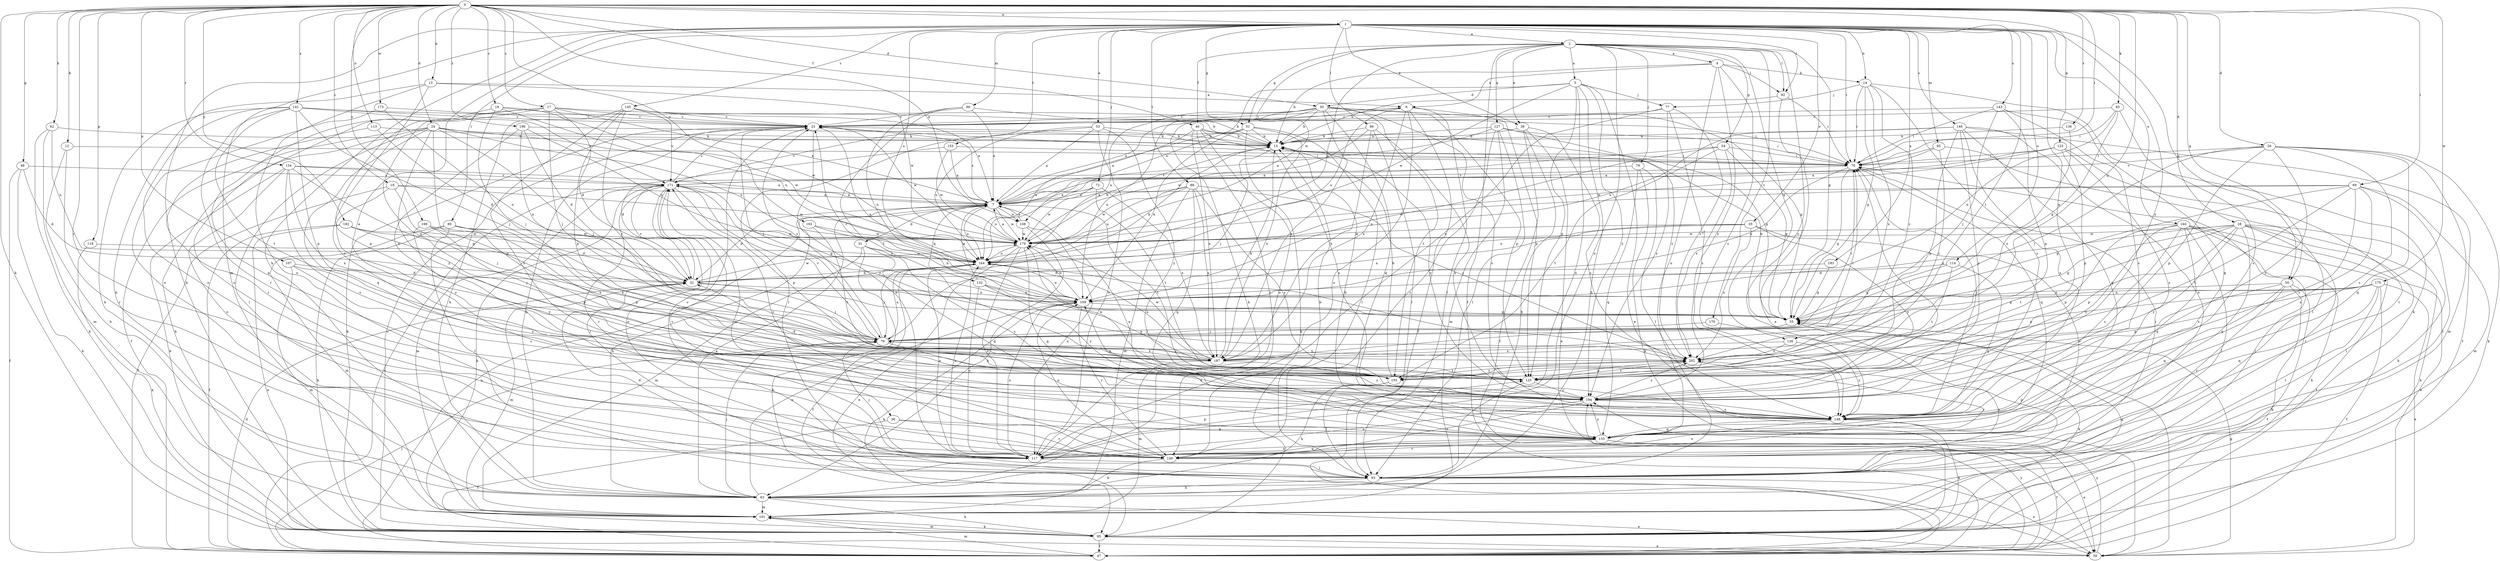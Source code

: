 strict digraph  {
0;
1;
2;
4;
5;
6;
7;
12;
13;
14;
15;
17;
18;
19;
23;
24;
26;
28;
30;
31;
32;
33;
35;
36;
38;
39;
46;
47;
48;
50;
51;
54;
55;
62;
63;
69;
70;
72;
76;
77;
78;
83;
85;
86;
88;
89;
92;
93;
95;
96;
101;
107;
108;
109;
113;
114;
117;
118;
123;
125;
126;
127;
132;
133;
134;
136;
140;
141;
143;
145;
146;
148;
153;
155;
160;
164;
170;
171;
173;
175;
179;
183;
187;
192;
193;
194;
196;
199;
202;
0 -> 1  [label=a];
0 -> 12  [label=b];
0 -> 13  [label=b];
0 -> 17  [label=c];
0 -> 18  [label=c];
0 -> 19  [label=c];
0 -> 24  [label=d];
0 -> 26  [label=d];
0 -> 28  [label=d];
0 -> 30  [label=d];
0 -> 46  [label=f];
0 -> 48  [label=g];
0 -> 50  [label=g];
0 -> 62  [label=h];
0 -> 69  [label=i];
0 -> 70  [label=i];
0 -> 83  [label=k];
0 -> 85  [label=k];
0 -> 107  [label=n];
0 -> 108  [label=n];
0 -> 113  [label=o];
0 -> 118  [label=p];
0 -> 123  [label=p];
0 -> 126  [label=q];
0 -> 134  [label=r];
0 -> 136  [label=r];
0 -> 140  [label=r];
0 -> 141  [label=s];
0 -> 173  [label=w];
0 -> 175  [label=w];
0 -> 192  [label=y];
0 -> 193  [label=y];
0 -> 196  [label=z];
0 -> 199  [label=z];
1 -> 2  [label=a];
1 -> 14  [label=b];
1 -> 33  [label=e];
1 -> 35  [label=e];
1 -> 36  [label=e];
1 -> 38  [label=e];
1 -> 50  [label=g];
1 -> 51  [label=g];
1 -> 63  [label=h];
1 -> 70  [label=i];
1 -> 72  [label=j];
1 -> 85  [label=k];
1 -> 86  [label=l];
1 -> 88  [label=l];
1 -> 89  [label=l];
1 -> 92  [label=l];
1 -> 95  [label=m];
1 -> 96  [label=m];
1 -> 101  [label=m];
1 -> 114  [label=o];
1 -> 125  [label=p];
1 -> 143  [label=s];
1 -> 145  [label=s];
1 -> 146  [label=s];
1 -> 153  [label=t];
1 -> 155  [label=t];
1 -> 160  [label=u];
1 -> 164  [label=u];
1 -> 183  [label=x];
1 -> 194  [label=y];
2 -> 4  [label=a];
2 -> 5  [label=a];
2 -> 38  [label=e];
2 -> 46  [label=f];
2 -> 47  [label=f];
2 -> 51  [label=g];
2 -> 54  [label=g];
2 -> 55  [label=g];
2 -> 76  [label=j];
2 -> 92  [label=l];
2 -> 117  [label=o];
2 -> 126  [label=q];
2 -> 127  [label=q];
2 -> 148  [label=s];
2 -> 164  [label=u];
2 -> 170  [label=v];
2 -> 179  [label=w];
4 -> 6  [label=a];
4 -> 14  [label=b];
4 -> 15  [label=b];
4 -> 92  [label=l];
4 -> 117  [label=o];
4 -> 148  [label=s];
4 -> 194  [label=y];
5 -> 30  [label=d];
5 -> 39  [label=e];
5 -> 63  [label=h];
5 -> 77  [label=j];
5 -> 108  [label=n];
5 -> 117  [label=o];
5 -> 125  [label=p];
5 -> 179  [label=w];
5 -> 194  [label=y];
6 -> 23  [label=c];
6 -> 47  [label=f];
6 -> 93  [label=l];
6 -> 117  [label=o];
6 -> 125  [label=p];
6 -> 164  [label=u];
6 -> 187  [label=x];
7 -> 6  [label=a];
7 -> 23  [label=c];
7 -> 31  [label=d];
7 -> 32  [label=d];
7 -> 63  [label=h];
7 -> 108  [label=n];
7 -> 132  [label=q];
7 -> 155  [label=t];
7 -> 164  [label=u];
7 -> 179  [label=w];
12 -> 63  [label=h];
12 -> 70  [label=i];
12 -> 140  [label=r];
13 -> 6  [label=a];
13 -> 63  [label=h];
13 -> 117  [label=o];
13 -> 148  [label=s];
13 -> 179  [label=w];
14 -> 55  [label=g];
14 -> 70  [label=i];
14 -> 77  [label=j];
14 -> 85  [label=k];
14 -> 148  [label=s];
14 -> 187  [label=x];
14 -> 202  [label=z];
15 -> 70  [label=i];
15 -> 78  [label=j];
15 -> 194  [label=y];
17 -> 7  [label=a];
17 -> 23  [label=c];
17 -> 32  [label=d];
17 -> 70  [label=i];
17 -> 78  [label=j];
17 -> 117  [label=o];
17 -> 125  [label=p];
17 -> 187  [label=x];
18 -> 23  [label=c];
18 -> 78  [label=j];
18 -> 133  [label=q];
18 -> 164  [label=u];
18 -> 179  [label=w];
19 -> 7  [label=a];
19 -> 47  [label=f];
19 -> 78  [label=j];
19 -> 179  [label=w];
19 -> 194  [label=y];
23 -> 15  [label=b];
23 -> 63  [label=h];
23 -> 78  [label=j];
23 -> 85  [label=k];
23 -> 109  [label=n];
23 -> 117  [label=o];
23 -> 179  [label=w];
24 -> 15  [label=b];
24 -> 47  [label=f];
24 -> 78  [label=j];
24 -> 85  [label=k];
24 -> 93  [label=l];
24 -> 125  [label=p];
24 -> 133  [label=q];
24 -> 164  [label=u];
24 -> 179  [label=w];
24 -> 194  [label=y];
26 -> 70  [label=i];
26 -> 78  [label=j];
26 -> 85  [label=k];
26 -> 101  [label=m];
26 -> 125  [label=p];
26 -> 133  [label=q];
26 -> 148  [label=s];
26 -> 171  [label=v];
26 -> 194  [label=y];
28 -> 55  [label=g];
28 -> 63  [label=h];
28 -> 85  [label=k];
28 -> 93  [label=l];
28 -> 109  [label=n];
28 -> 125  [label=p];
28 -> 133  [label=q];
28 -> 140  [label=r];
28 -> 155  [label=t];
28 -> 179  [label=w];
28 -> 194  [label=y];
30 -> 15  [label=b];
30 -> 23  [label=c];
30 -> 55  [label=g];
30 -> 63  [label=h];
30 -> 109  [label=n];
30 -> 125  [label=p];
30 -> 133  [label=q];
30 -> 148  [label=s];
30 -> 155  [label=t];
30 -> 164  [label=u];
30 -> 187  [label=x];
31 -> 85  [label=k];
31 -> 101  [label=m];
31 -> 133  [label=q];
31 -> 148  [label=s];
31 -> 164  [label=u];
32 -> 15  [label=b];
32 -> 78  [label=j];
32 -> 101  [label=m];
32 -> 109  [label=n];
32 -> 171  [label=v];
32 -> 179  [label=w];
33 -> 7  [label=a];
33 -> 15  [label=b];
33 -> 93  [label=l];
33 -> 117  [label=o];
33 -> 164  [label=u];
33 -> 194  [label=y];
35 -> 109  [label=n];
35 -> 117  [label=o];
35 -> 164  [label=u];
35 -> 179  [label=w];
35 -> 194  [label=y];
35 -> 202  [label=z];
36 -> 47  [label=f];
36 -> 133  [label=q];
36 -> 140  [label=r];
38 -> 15  [label=b];
38 -> 39  [label=e];
38 -> 47  [label=f];
38 -> 63  [label=h];
38 -> 148  [label=s];
39 -> 55  [label=g];
39 -> 194  [label=y];
46 -> 15  [label=b];
46 -> 55  [label=g];
46 -> 117  [label=o];
46 -> 140  [label=r];
46 -> 148  [label=s];
46 -> 164  [label=u];
46 -> 187  [label=x];
47 -> 7  [label=a];
47 -> 32  [label=d];
47 -> 78  [label=j];
47 -> 101  [label=m];
47 -> 171  [label=v];
47 -> 194  [label=y];
48 -> 32  [label=d];
48 -> 47  [label=f];
48 -> 85  [label=k];
48 -> 171  [label=v];
50 -> 47  [label=f];
50 -> 85  [label=k];
50 -> 109  [label=n];
50 -> 125  [label=p];
50 -> 133  [label=q];
50 -> 140  [label=r];
51 -> 7  [label=a];
51 -> 15  [label=b];
51 -> 85  [label=k];
51 -> 93  [label=l];
51 -> 109  [label=n];
51 -> 171  [label=v];
51 -> 187  [label=x];
54 -> 7  [label=a];
54 -> 55  [label=g];
54 -> 70  [label=i];
54 -> 109  [label=n];
54 -> 155  [label=t];
54 -> 202  [label=z];
55 -> 15  [label=b];
55 -> 23  [label=c];
55 -> 78  [label=j];
62 -> 15  [label=b];
62 -> 85  [label=k];
62 -> 101  [label=m];
62 -> 164  [label=u];
63 -> 7  [label=a];
63 -> 39  [label=e];
63 -> 78  [label=j];
63 -> 85  [label=k];
63 -> 101  [label=m];
63 -> 109  [label=n];
69 -> 7  [label=a];
69 -> 55  [label=g];
69 -> 93  [label=l];
69 -> 101  [label=m];
69 -> 148  [label=s];
69 -> 155  [label=t];
69 -> 179  [label=w];
69 -> 194  [label=y];
70 -> 23  [label=c];
70 -> 55  [label=g];
70 -> 109  [label=n];
70 -> 133  [label=q];
70 -> 171  [label=v];
72 -> 7  [label=a];
72 -> 155  [label=t];
72 -> 164  [label=u];
72 -> 179  [label=w];
72 -> 187  [label=x];
76 -> 85  [label=k];
76 -> 93  [label=l];
76 -> 133  [label=q];
76 -> 171  [label=v];
77 -> 23  [label=c];
77 -> 148  [label=s];
77 -> 187  [label=x];
77 -> 194  [label=y];
77 -> 202  [label=z];
78 -> 23  [label=c];
78 -> 70  [label=i];
78 -> 148  [label=s];
78 -> 164  [label=u];
78 -> 171  [label=v];
78 -> 187  [label=x];
78 -> 202  [label=z];
83 -> 23  [label=c];
83 -> 55  [label=g];
83 -> 70  [label=i];
83 -> 109  [label=n];
83 -> 148  [label=s];
85 -> 23  [label=c];
85 -> 39  [label=e];
85 -> 47  [label=f];
85 -> 70  [label=i];
85 -> 101  [label=m];
86 -> 15  [label=b];
86 -> 93  [label=l];
86 -> 148  [label=s];
86 -> 179  [label=w];
86 -> 187  [label=x];
88 -> 7  [label=a];
88 -> 101  [label=m];
88 -> 133  [label=q];
88 -> 164  [label=u];
88 -> 179  [label=w];
88 -> 187  [label=x];
88 -> 194  [label=y];
88 -> 202  [label=z];
89 -> 85  [label=k];
89 -> 93  [label=l];
89 -> 101  [label=m];
89 -> 125  [label=p];
89 -> 179  [label=w];
89 -> 187  [label=x];
92 -> 15  [label=b];
92 -> 39  [label=e];
92 -> 70  [label=i];
93 -> 23  [label=c];
93 -> 32  [label=d];
93 -> 39  [label=e];
93 -> 55  [label=g];
93 -> 63  [label=h];
93 -> 70  [label=i];
95 -> 7  [label=a];
95 -> 70  [label=i];
95 -> 93  [label=l];
95 -> 202  [label=z];
96 -> 7  [label=a];
96 -> 15  [label=b];
96 -> 23  [label=c];
96 -> 109  [label=n];
96 -> 155  [label=t];
101 -> 55  [label=g];
101 -> 85  [label=k];
107 -> 32  [label=d];
107 -> 101  [label=m];
107 -> 148  [label=s];
107 -> 194  [label=y];
108 -> 7  [label=a];
108 -> 63  [label=h];
108 -> 117  [label=o];
108 -> 179  [label=w];
109 -> 55  [label=g];
109 -> 85  [label=k];
109 -> 117  [label=o];
109 -> 140  [label=r];
109 -> 179  [label=w];
113 -> 15  [label=b];
113 -> 32  [label=d];
113 -> 140  [label=r];
114 -> 32  [label=d];
114 -> 55  [label=g];
114 -> 133  [label=q];
114 -> 155  [label=t];
117 -> 78  [label=j];
117 -> 93  [label=l];
117 -> 125  [label=p];
117 -> 133  [label=q];
117 -> 164  [label=u];
117 -> 171  [label=v];
118 -> 85  [label=k];
118 -> 164  [label=u];
123 -> 7  [label=a];
123 -> 70  [label=i];
123 -> 125  [label=p];
123 -> 140  [label=r];
123 -> 148  [label=s];
123 -> 179  [label=w];
125 -> 32  [label=d];
125 -> 93  [label=l];
125 -> 194  [label=y];
125 -> 202  [label=z];
126 -> 148  [label=s];
126 -> 187  [label=x];
126 -> 202  [label=z];
127 -> 7  [label=a];
127 -> 15  [label=b];
127 -> 70  [label=i];
127 -> 93  [label=l];
127 -> 101  [label=m];
127 -> 140  [label=r];
127 -> 202  [label=z];
132 -> 7  [label=a];
132 -> 109  [label=n];
132 -> 117  [label=o];
132 -> 125  [label=p];
132 -> 194  [label=y];
133 -> 7  [label=a];
133 -> 15  [label=b];
133 -> 39  [label=e];
133 -> 47  [label=f];
133 -> 117  [label=o];
133 -> 140  [label=r];
133 -> 171  [label=v];
133 -> 194  [label=y];
134 -> 7  [label=a];
134 -> 55  [label=g];
134 -> 85  [label=k];
134 -> 117  [label=o];
134 -> 148  [label=s];
134 -> 171  [label=v];
134 -> 187  [label=x];
136 -> 15  [label=b];
136 -> 202  [label=z];
140 -> 15  [label=b];
140 -> 63  [label=h];
140 -> 109  [label=n];
140 -> 171  [label=v];
140 -> 202  [label=z];
141 -> 15  [label=b];
141 -> 23  [label=c];
141 -> 63  [label=h];
141 -> 78  [label=j];
141 -> 117  [label=o];
141 -> 125  [label=p];
141 -> 140  [label=r];
141 -> 155  [label=t];
141 -> 171  [label=v];
143 -> 23  [label=c];
143 -> 70  [label=i];
143 -> 78  [label=j];
143 -> 125  [label=p];
143 -> 133  [label=q];
143 -> 148  [label=s];
145 -> 7  [label=a];
145 -> 23  [label=c];
145 -> 63  [label=h];
145 -> 125  [label=p];
145 -> 148  [label=s];
145 -> 171  [label=v];
145 -> 202  [label=z];
146 -> 15  [label=b];
146 -> 47  [label=f];
146 -> 117  [label=o];
146 -> 125  [label=p];
146 -> 133  [label=q];
146 -> 148  [label=s];
146 -> 164  [label=u];
146 -> 194  [label=y];
148 -> 70  [label=i];
148 -> 85  [label=k];
148 -> 117  [label=o];
148 -> 133  [label=q];
153 -> 7  [label=a];
153 -> 32  [label=d];
153 -> 70  [label=i];
153 -> 179  [label=w];
155 -> 15  [label=b];
155 -> 63  [label=h];
155 -> 93  [label=l];
155 -> 179  [label=w];
155 -> 202  [label=z];
160 -> 39  [label=e];
160 -> 47  [label=f];
160 -> 85  [label=k];
160 -> 93  [label=l];
160 -> 125  [label=p];
160 -> 133  [label=q];
160 -> 148  [label=s];
160 -> 179  [label=w];
160 -> 194  [label=y];
164 -> 32  [label=d];
164 -> 47  [label=f];
164 -> 78  [label=j];
164 -> 109  [label=n];
164 -> 117  [label=o];
164 -> 202  [label=z];
170 -> 78  [label=j];
170 -> 85  [label=k];
171 -> 7  [label=a];
171 -> 23  [label=c];
171 -> 55  [label=g];
171 -> 85  [label=k];
171 -> 93  [label=l];
171 -> 101  [label=m];
171 -> 117  [label=o];
171 -> 125  [label=p];
171 -> 140  [label=r];
171 -> 202  [label=z];
173 -> 23  [label=c];
173 -> 109  [label=n];
173 -> 117  [label=o];
175 -> 39  [label=e];
175 -> 47  [label=f];
175 -> 55  [label=g];
175 -> 93  [label=l];
175 -> 109  [label=n];
175 -> 133  [label=q];
175 -> 187  [label=x];
175 -> 202  [label=z];
179 -> 7  [label=a];
179 -> 15  [label=b];
179 -> 39  [label=e];
179 -> 117  [label=o];
179 -> 133  [label=q];
179 -> 164  [label=u];
183 -> 32  [label=d];
183 -> 55  [label=g];
187 -> 15  [label=b];
187 -> 70  [label=i];
187 -> 78  [label=j];
187 -> 101  [label=m];
187 -> 164  [label=u];
187 -> 179  [label=w];
187 -> 194  [label=y];
192 -> 32  [label=d];
192 -> 39  [label=e];
192 -> 47  [label=f];
192 -> 78  [label=j];
192 -> 179  [label=w];
193 -> 109  [label=n];
193 -> 155  [label=t];
193 -> 179  [label=w];
194 -> 70  [label=i];
194 -> 109  [label=n];
194 -> 117  [label=o];
194 -> 140  [label=r];
194 -> 148  [label=s];
194 -> 202  [label=z];
196 -> 15  [label=b];
196 -> 32  [label=d];
196 -> 109  [label=n];
196 -> 164  [label=u];
196 -> 187  [label=x];
199 -> 125  [label=p];
199 -> 179  [label=w];
199 -> 187  [label=x];
199 -> 194  [label=y];
202 -> 125  [label=p];
202 -> 140  [label=r];
202 -> 155  [label=t];
}
